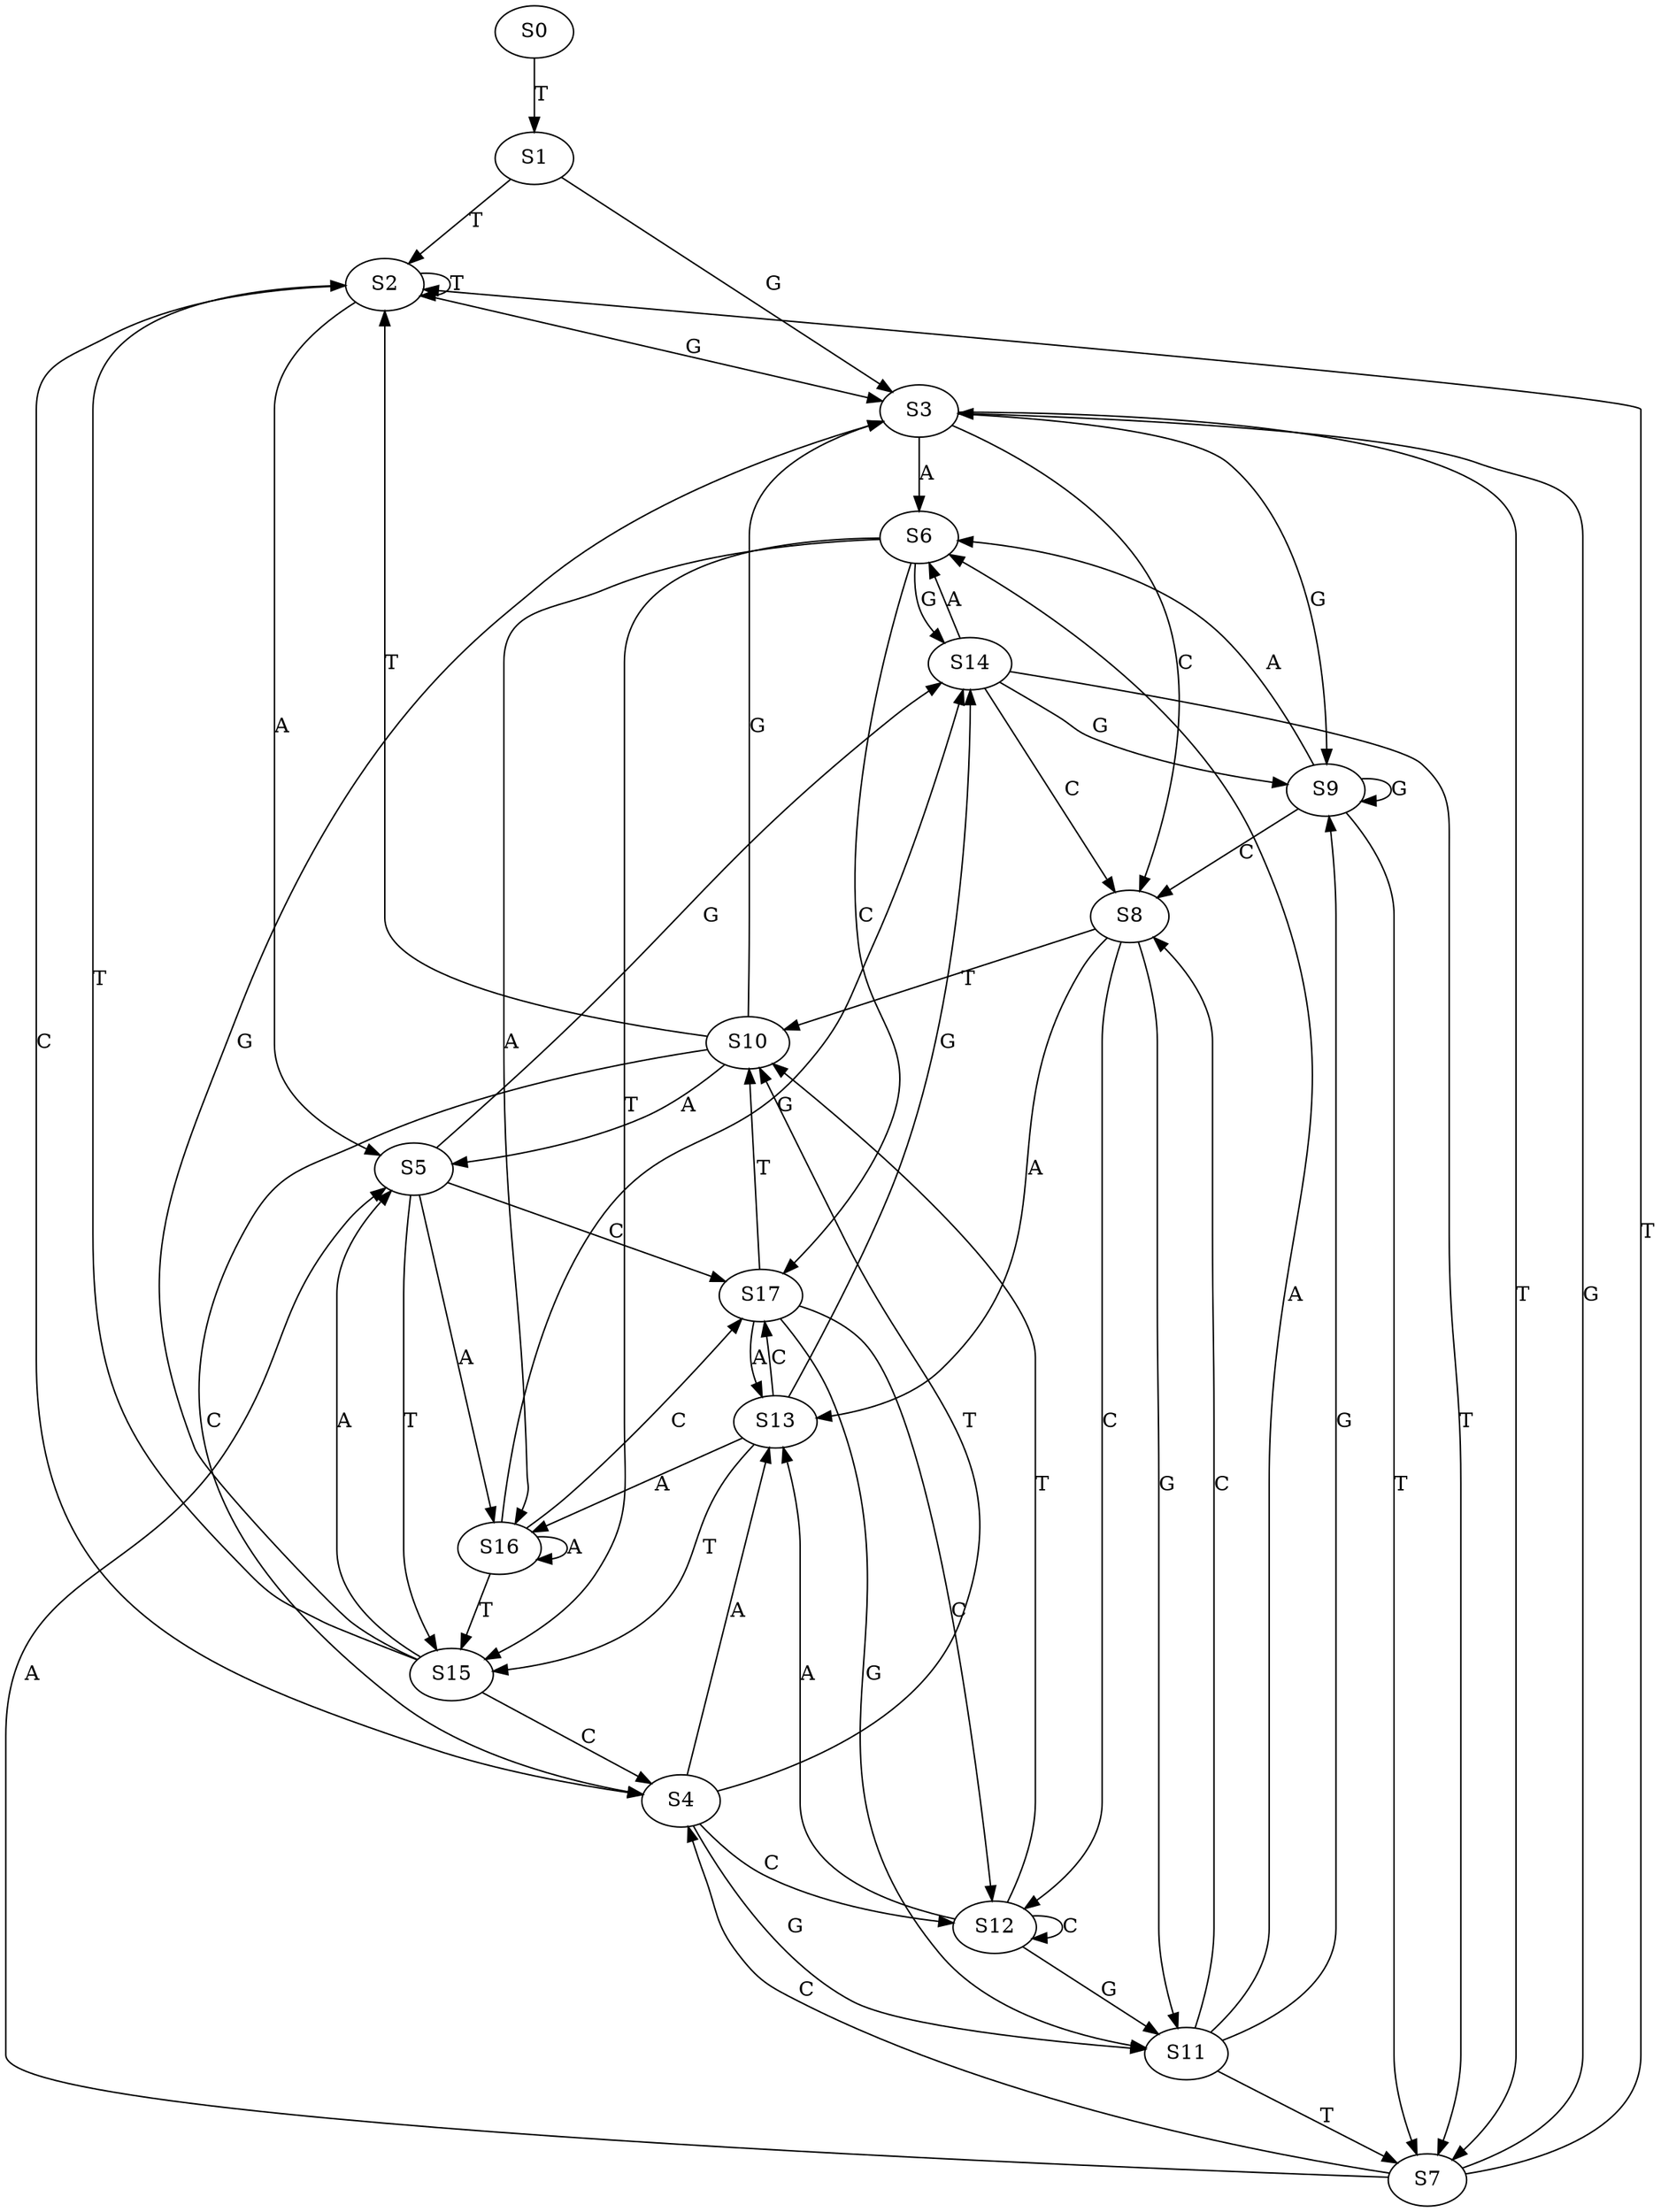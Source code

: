 strict digraph  {
	S0 -> S1 [ label = T ];
	S1 -> S2 [ label = T ];
	S1 -> S3 [ label = G ];
	S2 -> S4 [ label = C ];
	S2 -> S3 [ label = G ];
	S2 -> S2 [ label = T ];
	S2 -> S5 [ label = A ];
	S3 -> S6 [ label = A ];
	S3 -> S7 [ label = T ];
	S3 -> S8 [ label = C ];
	S3 -> S9 [ label = G ];
	S4 -> S10 [ label = T ];
	S4 -> S11 [ label = G ];
	S4 -> S12 [ label = C ];
	S4 -> S13 [ label = A ];
	S5 -> S14 [ label = G ];
	S5 -> S15 [ label = T ];
	S5 -> S16 [ label = A ];
	S5 -> S17 [ label = C ];
	S6 -> S14 [ label = G ];
	S6 -> S16 [ label = A ];
	S6 -> S17 [ label = C ];
	S6 -> S15 [ label = T ];
	S7 -> S5 [ label = A ];
	S7 -> S4 [ label = C ];
	S7 -> S3 [ label = G ];
	S7 -> S2 [ label = T ];
	S8 -> S12 [ label = C ];
	S8 -> S10 [ label = T ];
	S8 -> S11 [ label = G ];
	S8 -> S13 [ label = A ];
	S9 -> S6 [ label = A ];
	S9 -> S7 [ label = T ];
	S9 -> S9 [ label = G ];
	S9 -> S8 [ label = C ];
	S10 -> S3 [ label = G ];
	S10 -> S4 [ label = C ];
	S10 -> S5 [ label = A ];
	S10 -> S2 [ label = T ];
	S11 -> S9 [ label = G ];
	S11 -> S7 [ label = T ];
	S11 -> S6 [ label = A ];
	S11 -> S8 [ label = C ];
	S12 -> S11 [ label = G ];
	S12 -> S12 [ label = C ];
	S12 -> S13 [ label = A ];
	S12 -> S10 [ label = T ];
	S13 -> S14 [ label = G ];
	S13 -> S15 [ label = T ];
	S13 -> S17 [ label = C ];
	S13 -> S16 [ label = A ];
	S14 -> S7 [ label = T ];
	S14 -> S9 [ label = G ];
	S14 -> S6 [ label = A ];
	S14 -> S8 [ label = C ];
	S15 -> S5 [ label = A ];
	S15 -> S4 [ label = C ];
	S15 -> S2 [ label = T ];
	S15 -> S3 [ label = G ];
	S16 -> S15 [ label = T ];
	S16 -> S17 [ label = C ];
	S16 -> S14 [ label = G ];
	S16 -> S16 [ label = A ];
	S17 -> S13 [ label = A ];
	S17 -> S10 [ label = T ];
	S17 -> S12 [ label = C ];
	S17 -> S11 [ label = G ];
}
